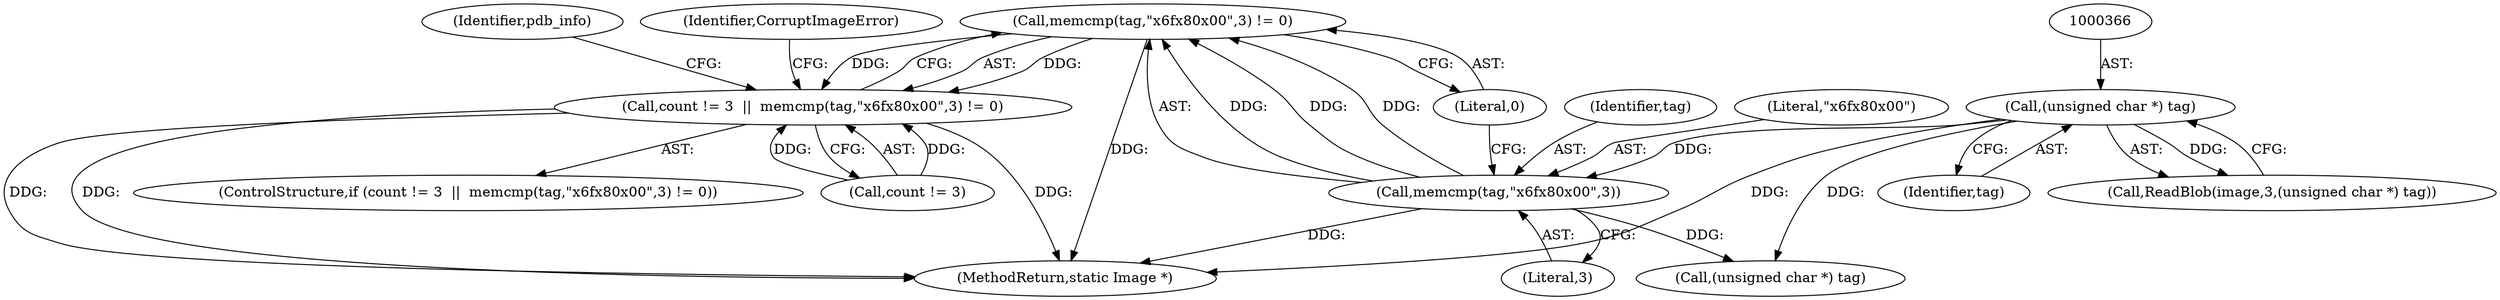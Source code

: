 digraph "0_ImageMagick_424d40ebfcde48bb872eba75179d3d73704fdf1f@API" {
"1000373" [label="(Call,memcmp(tag,\"\x6f\x80\x00\",3) != 0)"];
"1000374" [label="(Call,memcmp(tag,\"\x6f\x80\x00\",3))"];
"1000365" [label="(Call,(unsigned char *) tag)"];
"1000369" [label="(Call,count != 3  ||  memcmp(tag,\"\x6f\x80\x00\",3) != 0)"];
"1000365" [label="(Call,(unsigned char *) tag)"];
"1000375" [label="(Identifier,tag)"];
"1000385" [label="(Identifier,pdb_info)"];
"1000370" [label="(Call,count != 3)"];
"1000367" [label="(Identifier,tag)"];
"1000369" [label="(Call,count != 3  ||  memcmp(tag,\"\x6f\x80\x00\",3) != 0)"];
"1000380" [label="(Identifier,CorruptImageError)"];
"1000377" [label="(Literal,3)"];
"1000376" [label="(Literal,\"\x6f\x80\x00\")"];
"1000368" [label="(ControlStructure,if (count != 3  ||  memcmp(tag,\"\x6f\x80\x00\",3) != 0))"];
"1000373" [label="(Call,memcmp(tag,\"\x6f\x80\x00\",3) != 0)"];
"1000362" [label="(Call,ReadBlob(image,3,(unsigned char *) tag))"];
"1000410" [label="(Call,(unsigned char *) tag)"];
"1000374" [label="(Call,memcmp(tag,\"\x6f\x80\x00\",3))"];
"1001285" [label="(MethodReturn,static Image *)"];
"1000378" [label="(Literal,0)"];
"1000373" -> "1000369"  [label="AST: "];
"1000373" -> "1000378"  [label="CFG: "];
"1000374" -> "1000373"  [label="AST: "];
"1000378" -> "1000373"  [label="AST: "];
"1000369" -> "1000373"  [label="CFG: "];
"1000373" -> "1001285"  [label="DDG: "];
"1000373" -> "1000369"  [label="DDG: "];
"1000373" -> "1000369"  [label="DDG: "];
"1000374" -> "1000373"  [label="DDG: "];
"1000374" -> "1000373"  [label="DDG: "];
"1000374" -> "1000373"  [label="DDG: "];
"1000374" -> "1000377"  [label="CFG: "];
"1000375" -> "1000374"  [label="AST: "];
"1000376" -> "1000374"  [label="AST: "];
"1000377" -> "1000374"  [label="AST: "];
"1000378" -> "1000374"  [label="CFG: "];
"1000374" -> "1001285"  [label="DDG: "];
"1000365" -> "1000374"  [label="DDG: "];
"1000374" -> "1000410"  [label="DDG: "];
"1000365" -> "1000362"  [label="AST: "];
"1000365" -> "1000367"  [label="CFG: "];
"1000366" -> "1000365"  [label="AST: "];
"1000367" -> "1000365"  [label="AST: "];
"1000362" -> "1000365"  [label="CFG: "];
"1000365" -> "1001285"  [label="DDG: "];
"1000365" -> "1000362"  [label="DDG: "];
"1000365" -> "1000410"  [label="DDG: "];
"1000369" -> "1000368"  [label="AST: "];
"1000369" -> "1000370"  [label="CFG: "];
"1000370" -> "1000369"  [label="AST: "];
"1000380" -> "1000369"  [label="CFG: "];
"1000385" -> "1000369"  [label="CFG: "];
"1000369" -> "1001285"  [label="DDG: "];
"1000369" -> "1001285"  [label="DDG: "];
"1000369" -> "1001285"  [label="DDG: "];
"1000370" -> "1000369"  [label="DDG: "];
"1000370" -> "1000369"  [label="DDG: "];
}
